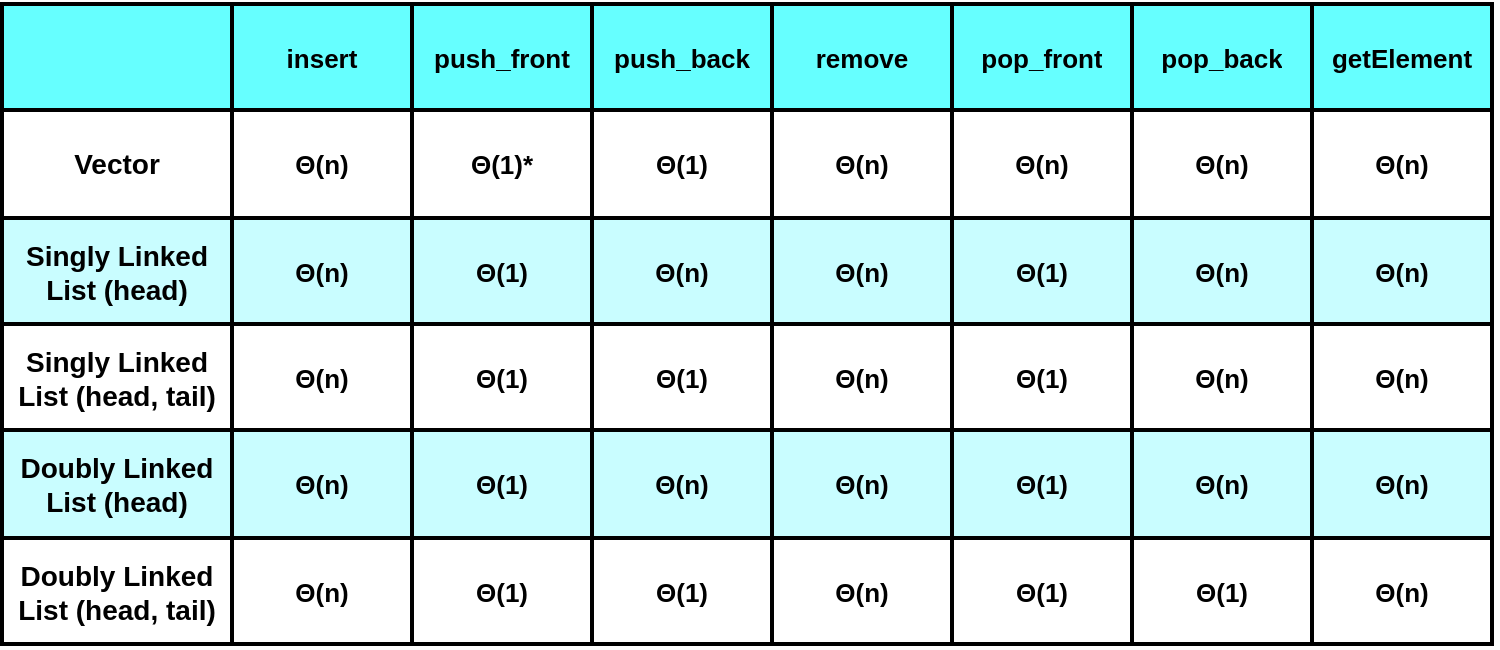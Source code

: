 <mxfile>
    <diagram id="EQwPjUYLHKWZq_4sfKHj" name="Page-1">
        <mxGraphModel dx="1255" dy="768" grid="1" gridSize="10" guides="1" tooltips="1" connect="1" arrows="1" fold="1" page="1" pageScale="1" pageWidth="850" pageHeight="1100" background="#ffffff" math="0" shadow="0">
            <root>
                <mxCell id="0"/>
                <mxCell id="1" parent="0"/>
                <mxCell id="19" value="" style="shape=table;html=1;whiteSpace=wrap;startSize=0;container=1;collapsible=0;childLayout=tableLayout;strokeColor=#000000;strokeWidth=2;fillColor=#FFFFFF;fontColor=#000000;fontSize=13;fontStyle=1;verticalAlign=middle;" parent="1" vertex="1">
                    <mxGeometry x="405" y="40" width="270" height="160" as="geometry"/>
                </mxCell>
                <mxCell id="20" value="" style="shape=tableRow;horizontal=0;startSize=0;swimlaneHead=0;swimlaneBody=0;top=0;left=0;bottom=0;right=0;collapsible=0;dropTarget=0;fillColor=none;points=[[0,0.5],[1,0.5]];portConstraint=eastwest;strokeColor=#000000;strokeWidth=2;fontColor=#000000;fontSize=13;fontStyle=1;verticalAlign=middle;" parent="19" vertex="1">
                    <mxGeometry width="270" height="53" as="geometry"/>
                </mxCell>
                <mxCell id="21" value="remove" style="shape=partialRectangle;html=1;whiteSpace=wrap;connectable=0;fillColor=#66FFFF;top=0;left=0;bottom=0;right=0;overflow=hidden;strokeColor=#66FFFF;strokeWidth=2;fontColor=#000000;fontSize=13;fontStyle=1;verticalAlign=middle;" parent="20" vertex="1">
                    <mxGeometry width="90" height="53" as="geometry">
                        <mxRectangle width="90" height="53" as="alternateBounds"/>
                    </mxGeometry>
                </mxCell>
                <mxCell id="22" value="pop_front" style="shape=partialRectangle;html=1;whiteSpace=wrap;connectable=0;fillColor=#66FFFF;top=0;left=0;bottom=0;right=0;overflow=hidden;strokeColor=#000000;strokeWidth=2;fontColor=#000000;fontSize=13;fontStyle=1;verticalAlign=middle;" parent="20" vertex="1">
                    <mxGeometry x="90" width="90" height="53" as="geometry">
                        <mxRectangle width="90" height="53" as="alternateBounds"/>
                    </mxGeometry>
                </mxCell>
                <mxCell id="23" value="pop_back" style="shape=partialRectangle;html=1;whiteSpace=wrap;connectable=0;fillColor=#66FFFF;top=0;left=0;bottom=0;right=0;overflow=hidden;strokeColor=#000000;strokeWidth=3;fontColor=#000000;fontSize=13;fontStyle=1;verticalAlign=middle;fillStyle=auto;perimeterSpacing=1;labelBorderColor=none;" parent="20" vertex="1">
                    <mxGeometry x="180" width="90" height="53" as="geometry">
                        <mxRectangle width="90" height="53" as="alternateBounds"/>
                    </mxGeometry>
                </mxCell>
                <mxCell id="24" value="" style="shape=tableRow;horizontal=0;startSize=0;swimlaneHead=0;swimlaneBody=0;top=0;left=0;bottom=0;right=0;collapsible=0;dropTarget=0;fillColor=none;points=[[0,0.5],[1,0.5]];portConstraint=eastwest;strokeColor=#000000;strokeWidth=2;fontColor=#000000;fontSize=13;fontStyle=1;verticalAlign=middle;" parent="19" vertex="1">
                    <mxGeometry y="53" width="270" height="54" as="geometry"/>
                </mxCell>
                <mxCell id="25" value="Θ(n)" style="shape=partialRectangle;html=1;whiteSpace=wrap;connectable=0;fillColor=none;top=0;left=0;bottom=0;right=0;overflow=hidden;strokeColor=#000000;strokeWidth=2;fontColor=#000000;fontSize=13;fontStyle=1;verticalAlign=middle;" parent="24" vertex="1">
                    <mxGeometry width="90" height="54" as="geometry">
                        <mxRectangle width="90" height="54" as="alternateBounds"/>
                    </mxGeometry>
                </mxCell>
                <mxCell id="26" value="Θ(n)" style="shape=partialRectangle;html=1;whiteSpace=wrap;connectable=0;fillColor=none;top=0;left=0;bottom=0;right=0;overflow=hidden;strokeColor=#000000;strokeWidth=2;fontColor=#000000;fontSize=13;fontStyle=1;verticalAlign=middle;" parent="24" vertex="1">
                    <mxGeometry x="90" width="90" height="54" as="geometry">
                        <mxRectangle width="90" height="54" as="alternateBounds"/>
                    </mxGeometry>
                </mxCell>
                <mxCell id="27" value="Θ(n)" style="shape=partialRectangle;html=1;whiteSpace=wrap;connectable=0;fillColor=none;top=0;left=0;bottom=0;right=0;overflow=hidden;strokeColor=#000000;strokeWidth=2;fontColor=#000000;fontSize=13;fontStyle=1;verticalAlign=middle;" parent="24" vertex="1">
                    <mxGeometry x="180" width="90" height="54" as="geometry">
                        <mxRectangle width="90" height="54" as="alternateBounds"/>
                    </mxGeometry>
                </mxCell>
                <mxCell id="28" value="" style="shape=tableRow;horizontal=0;startSize=0;swimlaneHead=0;swimlaneBody=0;top=0;left=0;bottom=0;right=0;collapsible=0;dropTarget=0;fillColor=none;points=[[0,0.5],[1,0.5]];portConstraint=eastwest;strokeColor=#000000;strokeWidth=2;fontColor=#000000;fontSize=13;fontStyle=1;verticalAlign=middle;" parent="19" vertex="1">
                    <mxGeometry y="107" width="270" height="53" as="geometry"/>
                </mxCell>
                <mxCell id="29" value="Θ(n)" style="shape=partialRectangle;html=1;whiteSpace=wrap;connectable=0;fillColor=#C9FDFF;top=0;left=0;bottom=0;right=0;overflow=hidden;strokeColor=#000000;strokeWidth=2;fontColor=#000000;fontSize=13;fontStyle=1;verticalAlign=middle;" parent="28" vertex="1">
                    <mxGeometry width="90" height="53" as="geometry">
                        <mxRectangle width="90" height="53" as="alternateBounds"/>
                    </mxGeometry>
                </mxCell>
                <mxCell id="30" value="Θ(1)" style="shape=partialRectangle;html=1;whiteSpace=wrap;connectable=0;fillColor=#C9FDFF;top=0;left=0;bottom=0;right=0;overflow=hidden;strokeColor=#000000;strokeWidth=2;fontColor=#000000;fontSize=13;fontStyle=1;verticalAlign=middle;" parent="28" vertex="1">
                    <mxGeometry x="90" width="90" height="53" as="geometry">
                        <mxRectangle width="90" height="53" as="alternateBounds"/>
                    </mxGeometry>
                </mxCell>
                <mxCell id="31" value="Θ(n)" style="shape=partialRectangle;html=1;whiteSpace=wrap;connectable=0;fillColor=#C9FDFF;top=0;left=0;bottom=0;right=0;overflow=hidden;pointerEvents=1;strokeColor=#000000;strokeWidth=2;fontColor=#000000;fontSize=13;fontStyle=1;verticalAlign=middle;" parent="28" vertex="1">
                    <mxGeometry x="180" width="90" height="53" as="geometry">
                        <mxRectangle width="90" height="53" as="alternateBounds"/>
                    </mxGeometry>
                </mxCell>
                <mxCell id="35" value="getElement" style="rounded=0;whiteSpace=wrap;html=1;strokeColor=#000000;strokeWidth=2;fillColor=#66FFFF;fontColor=#000000;fontSize=13;fontStyle=1;verticalAlign=middle;" parent="1" vertex="1">
                    <mxGeometry x="675" y="40" width="90" height="53" as="geometry"/>
                </mxCell>
                <mxCell id="36" value="Θ(n)" style="rounded=0;whiteSpace=wrap;html=1;strokeColor=#000000;strokeWidth=2;fillColor=#FFFFFF;fontColor=#000000;fontSize=13;fontStyle=1;verticalAlign=middle;" parent="1" vertex="1">
                    <mxGeometry x="675" y="93" width="90" height="54" as="geometry"/>
                </mxCell>
                <mxCell id="37" value="Θ(n)" style="rounded=0;whiteSpace=wrap;html=1;strokeColor=#000000;strokeWidth=2;fillColor=#C9FDFF;fontColor=#000000;fontSize=13;fontStyle=1;verticalAlign=middle;" parent="1" vertex="1">
                    <mxGeometry x="675" y="147" width="90" height="53" as="geometry"/>
                </mxCell>
                <mxCell id="39" value="" style="shape=table;html=1;whiteSpace=wrap;startSize=0;container=1;collapsible=0;childLayout=tableLayout;strokeColor=#000000;strokeWidth=2;fillColor=#FFFFFF;fontColor=#000000;fontSize=13;fontStyle=1;verticalAlign=middle;" parent="1" vertex="1">
                    <mxGeometry x="135" y="40" width="270" height="160" as="geometry"/>
                </mxCell>
                <mxCell id="40" value="" style="shape=tableRow;horizontal=0;startSize=0;swimlaneHead=0;swimlaneBody=0;top=0;left=0;bottom=0;right=0;collapsible=0;dropTarget=0;fillColor=none;points=[[0,0.5],[1,0.5]];portConstraint=eastwest;strokeColor=#000000;strokeWidth=2;fontColor=#000000;fontSize=13;fontStyle=1;verticalAlign=middle;" parent="39" vertex="1">
                    <mxGeometry width="270" height="53" as="geometry"/>
                </mxCell>
                <mxCell id="41" value="insert" style="shape=partialRectangle;html=1;whiteSpace=wrap;connectable=0;fillColor=#66FFFF;top=0;left=0;bottom=0;right=0;overflow=hidden;strokeColor=#000000;strokeWidth=2;fontColor=#000000;fontSize=13;fontStyle=1;verticalAlign=middle;" parent="40" vertex="1">
                    <mxGeometry width="90" height="53" as="geometry">
                        <mxRectangle width="90" height="53" as="alternateBounds"/>
                    </mxGeometry>
                </mxCell>
                <mxCell id="42" value="push_front" style="shape=partialRectangle;html=1;whiteSpace=wrap;connectable=0;fillColor=#66FFFF;top=0;left=0;bottom=0;right=0;overflow=hidden;strokeColor=#000000;strokeWidth=2;fontColor=#000000;fontSize=13;fontStyle=1;verticalAlign=middle;" parent="40" vertex="1">
                    <mxGeometry x="90" width="90" height="53" as="geometry">
                        <mxRectangle width="90" height="53" as="alternateBounds"/>
                    </mxGeometry>
                </mxCell>
                <mxCell id="43" value="push_back" style="shape=partialRectangle;html=1;whiteSpace=wrap;connectable=0;fillColor=#66FFFF;top=0;left=0;bottom=0;right=0;overflow=hidden;strokeColor=#000000;strokeWidth=2;fontColor=#000000;fontSize=13;fontStyle=1;verticalAlign=middle;" parent="40" vertex="1">
                    <mxGeometry x="180" width="90" height="53" as="geometry">
                        <mxRectangle width="90" height="53" as="alternateBounds"/>
                    </mxGeometry>
                </mxCell>
                <mxCell id="44" value="" style="shape=tableRow;horizontal=0;startSize=0;swimlaneHead=0;swimlaneBody=0;top=0;left=0;bottom=0;right=0;collapsible=0;dropTarget=0;fillColor=none;points=[[0,0.5],[1,0.5]];portConstraint=eastwest;strokeColor=#000000;strokeWidth=2;fontColor=#000000;fontSize=13;fontStyle=1;verticalAlign=middle;" parent="39" vertex="1">
                    <mxGeometry y="53" width="270" height="54" as="geometry"/>
                </mxCell>
                <mxCell id="45" value="Θ(n)" style="shape=partialRectangle;html=1;whiteSpace=wrap;connectable=0;fillColor=none;top=0;left=0;bottom=0;right=0;overflow=hidden;strokeColor=#000000;strokeWidth=2;fontColor=#000000;fontSize=13;fontStyle=1;verticalAlign=middle;" parent="44" vertex="1">
                    <mxGeometry width="90" height="54" as="geometry">
                        <mxRectangle width="90" height="54" as="alternateBounds"/>
                    </mxGeometry>
                </mxCell>
                <mxCell id="46" value="Θ(1)*" style="shape=partialRectangle;html=1;whiteSpace=wrap;connectable=0;fillColor=none;top=0;left=0;bottom=0;right=0;overflow=hidden;strokeColor=#000000;strokeWidth=2;fontColor=#000000;fontSize=13;fontStyle=1;verticalAlign=middle;" parent="44" vertex="1">
                    <mxGeometry x="90" width="90" height="54" as="geometry">
                        <mxRectangle width="90" height="54" as="alternateBounds"/>
                    </mxGeometry>
                </mxCell>
                <mxCell id="47" value="Θ(1)" style="shape=partialRectangle;html=1;whiteSpace=wrap;connectable=0;fillColor=none;top=0;left=0;bottom=0;right=0;overflow=hidden;strokeColor=#000000;strokeWidth=2;fontColor=#000000;fontSize=13;fontStyle=1;verticalAlign=middle;" parent="44" vertex="1">
                    <mxGeometry x="180" width="90" height="54" as="geometry">
                        <mxRectangle width="90" height="54" as="alternateBounds"/>
                    </mxGeometry>
                </mxCell>
                <mxCell id="48" value="" style="shape=tableRow;horizontal=0;startSize=0;swimlaneHead=0;swimlaneBody=0;top=0;left=0;bottom=0;right=0;collapsible=0;dropTarget=0;fillColor=#C9FDFF;points=[[0,0.5],[1,0.5]];portConstraint=eastwest;strokeColor=#000000;strokeWidth=2;fontColor=#000000;fontSize=13;fontStyle=1;verticalAlign=middle;" parent="39" vertex="1">
                    <mxGeometry y="107" width="270" height="53" as="geometry"/>
                </mxCell>
                <mxCell id="49" value="Θ(n)" style="shape=partialRectangle;html=1;whiteSpace=wrap;connectable=0;fillColor=#C9FDFF;top=0;left=0;bottom=0;right=0;overflow=hidden;strokeColor=#000000;strokeWidth=2;fontColor=#000000;fontSize=13;fontStyle=1;verticalAlign=middle;" parent="48" vertex="1">
                    <mxGeometry width="90" height="53" as="geometry">
                        <mxRectangle width="90" height="53" as="alternateBounds"/>
                    </mxGeometry>
                </mxCell>
                <mxCell id="50" value="Θ(1)" style="shape=partialRectangle;html=1;whiteSpace=wrap;connectable=0;fillColor=#C9FDFF;top=0;left=0;bottom=0;right=0;overflow=hidden;strokeColor=#000000;strokeWidth=2;fontColor=#000000;fontSize=13;fontStyle=1;verticalAlign=middle;" parent="48" vertex="1">
                    <mxGeometry x="90" width="90" height="53" as="geometry">
                        <mxRectangle width="90" height="53" as="alternateBounds"/>
                    </mxGeometry>
                </mxCell>
                <mxCell id="51" value="Θ(n)" style="shape=partialRectangle;html=1;whiteSpace=wrap;connectable=0;fillColor=none;top=0;left=0;bottom=0;right=0;overflow=hidden;pointerEvents=1;strokeColor=#000000;strokeWidth=2;fontColor=#000000;fontSize=13;fontStyle=1;verticalAlign=middle;" parent="48" vertex="1">
                    <mxGeometry x="180" width="90" height="53" as="geometry">
                        <mxRectangle width="90" height="53" as="alternateBounds"/>
                    </mxGeometry>
                </mxCell>
                <mxCell id="68" value="Vector" style="rounded=0;whiteSpace=wrap;html=1;strokeColor=#000000;strokeWidth=2;fillColor=#FFFFFF;fontColor=#000000;fontSize=14;fontStyle=1" parent="1" vertex="1">
                    <mxGeometry x="20" y="93" width="115" height="54" as="geometry"/>
                </mxCell>
                <mxCell id="69" value="Singly Linked List (head)" style="rounded=0;whiteSpace=wrap;html=1;strokeColor=#000000;strokeWidth=2;fillColor=#C9FDFF;fontColor=#000000;fontSize=14;fontStyle=1" parent="1" vertex="1">
                    <mxGeometry x="20" y="147" width="115" height="53" as="geometry"/>
                </mxCell>
                <mxCell id="71" value="" style="rounded=0;whiteSpace=wrap;html=1;strokeColor=#000000;strokeWidth=2;fillColor=#66FFFF;fontColor=#000000;fontSize=14;fontStyle=1" parent="1" vertex="1">
                    <mxGeometry x="20" y="40" width="115" height="53" as="geometry"/>
                </mxCell>
                <mxCell id="72" value="" style="shape=table;html=1;whiteSpace=wrap;startSize=0;container=1;collapsible=0;childLayout=tableLayout;strokeColor=#000000;strokeWidth=2;fillColor=#FFFFFF;fontColor=#000000;fontSize=13;fontStyle=1;verticalAlign=middle;" parent="1" vertex="1">
                    <mxGeometry x="135" y="200" width="270" height="160" as="geometry"/>
                </mxCell>
                <mxCell id="73" value="" style="shape=tableRow;horizontal=0;startSize=0;swimlaneHead=0;swimlaneBody=0;top=0;left=0;bottom=0;right=0;collapsible=0;dropTarget=0;fillColor=none;points=[[0,0.5],[1,0.5]];portConstraint=eastwest;strokeColor=#000000;strokeWidth=2;fontColor=#000000;fontSize=13;fontStyle=1;verticalAlign=middle;" parent="72" vertex="1">
                    <mxGeometry width="270" height="53" as="geometry"/>
                </mxCell>
                <mxCell id="74" value="Θ(n)" style="shape=partialRectangle;html=1;whiteSpace=wrap;connectable=0;fillColor=none;top=0;left=0;bottom=0;right=0;overflow=hidden;strokeColor=#000000;strokeWidth=2;fontColor=#000000;fontSize=13;fontStyle=1;verticalAlign=middle;" parent="73" vertex="1">
                    <mxGeometry width="90" height="53" as="geometry">
                        <mxRectangle width="90" height="53" as="alternateBounds"/>
                    </mxGeometry>
                </mxCell>
                <mxCell id="75" value="Θ(1)" style="shape=partialRectangle;html=1;whiteSpace=wrap;connectable=0;fillColor=none;top=0;left=0;bottom=0;right=0;overflow=hidden;strokeColor=#000000;strokeWidth=2;fontColor=#000000;fontSize=13;fontStyle=1;verticalAlign=middle;" parent="73" vertex="1">
                    <mxGeometry x="90" width="90" height="53" as="geometry">
                        <mxRectangle width="90" height="53" as="alternateBounds"/>
                    </mxGeometry>
                </mxCell>
                <mxCell id="76" value="Θ(1)" style="shape=partialRectangle;html=1;whiteSpace=wrap;connectable=0;fillColor=none;top=0;left=0;bottom=0;right=0;overflow=hidden;strokeColor=#000000;strokeWidth=2;fontColor=#000000;fontSize=13;fontStyle=1;verticalAlign=middle;" parent="73" vertex="1">
                    <mxGeometry x="180" width="90" height="53" as="geometry">
                        <mxRectangle width="90" height="53" as="alternateBounds"/>
                    </mxGeometry>
                </mxCell>
                <mxCell id="77" value="" style="shape=tableRow;horizontal=0;startSize=0;swimlaneHead=0;swimlaneBody=0;top=0;left=0;bottom=0;right=0;collapsible=0;dropTarget=0;fillColor=none;points=[[0,0.5],[1,0.5]];portConstraint=eastwest;strokeColor=#000000;strokeWidth=2;fontColor=#000000;fontSize=13;fontStyle=1;verticalAlign=middle;" parent="72" vertex="1">
                    <mxGeometry y="53" width="270" height="54" as="geometry"/>
                </mxCell>
                <mxCell id="78" value="Θ(n)" style="shape=partialRectangle;html=1;whiteSpace=wrap;connectable=0;fillColor=#C9FDFF;top=0;left=0;bottom=0;right=0;overflow=hidden;strokeColor=#000000;strokeWidth=2;fontColor=#000000;fontSize=13;fontStyle=1;verticalAlign=middle;" parent="77" vertex="1">
                    <mxGeometry width="90" height="54" as="geometry">
                        <mxRectangle width="90" height="54" as="alternateBounds"/>
                    </mxGeometry>
                </mxCell>
                <mxCell id="79" value="Θ(1)" style="shape=partialRectangle;html=1;whiteSpace=wrap;connectable=0;fillColor=#C9FDFF;top=0;left=0;bottom=0;right=0;overflow=hidden;strokeColor=#000000;strokeWidth=2;fontColor=#000000;fontSize=13;fontStyle=1;verticalAlign=middle;" parent="77" vertex="1">
                    <mxGeometry x="90" width="90" height="54" as="geometry">
                        <mxRectangle width="90" height="54" as="alternateBounds"/>
                    </mxGeometry>
                </mxCell>
                <mxCell id="80" value="Θ(n)" style="shape=partialRectangle;html=1;whiteSpace=wrap;connectable=0;fillColor=#C9FDFF;top=0;left=0;bottom=0;right=0;overflow=hidden;strokeColor=#000000;strokeWidth=2;fontColor=#000000;fontSize=13;fontStyle=1;verticalAlign=middle;" parent="77" vertex="1">
                    <mxGeometry x="180" width="90" height="54" as="geometry">
                        <mxRectangle width="90" height="54" as="alternateBounds"/>
                    </mxGeometry>
                </mxCell>
                <mxCell id="81" value="" style="shape=tableRow;horizontal=0;startSize=0;swimlaneHead=0;swimlaneBody=0;top=0;left=0;bottom=0;right=0;collapsible=0;dropTarget=0;fillColor=none;points=[[0,0.5],[1,0.5]];portConstraint=eastwest;strokeColor=#000000;strokeWidth=2;fontColor=#000000;fontSize=13;fontStyle=1;verticalAlign=middle;" parent="72" vertex="1">
                    <mxGeometry y="107" width="270" height="53" as="geometry"/>
                </mxCell>
                <mxCell id="82" value="Θ(n)" style="shape=partialRectangle;html=1;whiteSpace=wrap;connectable=0;fillColor=none;top=0;left=0;bottom=0;right=0;overflow=hidden;strokeColor=#000000;strokeWidth=2;fontColor=#000000;fontSize=13;fontStyle=1;verticalAlign=middle;" parent="81" vertex="1">
                    <mxGeometry width="90" height="53" as="geometry">
                        <mxRectangle width="90" height="53" as="alternateBounds"/>
                    </mxGeometry>
                </mxCell>
                <mxCell id="83" value="Θ(1)" style="shape=partialRectangle;html=1;whiteSpace=wrap;connectable=0;fillColor=none;top=0;left=0;bottom=0;right=0;overflow=hidden;strokeColor=#000000;strokeWidth=2;fontColor=#000000;fontSize=13;fontStyle=1;verticalAlign=middle;" parent="81" vertex="1">
                    <mxGeometry x="90" width="90" height="53" as="geometry">
                        <mxRectangle width="90" height="53" as="alternateBounds"/>
                    </mxGeometry>
                </mxCell>
                <mxCell id="84" value="Θ(1)" style="shape=partialRectangle;html=1;whiteSpace=wrap;connectable=0;fillColor=none;top=0;left=0;bottom=0;right=0;overflow=hidden;pointerEvents=1;strokeColor=#000000;strokeWidth=2;fontColor=#000000;fontSize=13;fontStyle=1;verticalAlign=middle;" parent="81" vertex="1">
                    <mxGeometry x="180" width="90" height="53" as="geometry">
                        <mxRectangle width="90" height="53" as="alternateBounds"/>
                    </mxGeometry>
                </mxCell>
                <mxCell id="85" value="" style="shape=table;html=1;whiteSpace=wrap;startSize=0;container=1;collapsible=0;childLayout=tableLayout;strokeColor=#000000;strokeWidth=2;fillColor=#FFFFFF;fontColor=#000000;fontSize=13;fontStyle=1;verticalAlign=middle;" parent="1" vertex="1">
                    <mxGeometry x="405" y="200" width="270" height="160" as="geometry"/>
                </mxCell>
                <mxCell id="86" value="" style="shape=tableRow;horizontal=0;startSize=0;swimlaneHead=0;swimlaneBody=0;top=0;left=0;bottom=0;right=0;collapsible=0;dropTarget=0;fillColor=none;points=[[0,0.5],[1,0.5]];portConstraint=eastwest;strokeColor=#000000;strokeWidth=2;fontColor=#000000;fontSize=13;fontStyle=1;verticalAlign=middle;" parent="85" vertex="1">
                    <mxGeometry width="270" height="53" as="geometry"/>
                </mxCell>
                <mxCell id="87" value="Θ(n)" style="shape=partialRectangle;html=1;whiteSpace=wrap;connectable=0;fillColor=none;top=0;left=0;bottom=0;right=0;overflow=hidden;strokeColor=#000000;strokeWidth=2;fontColor=#000000;fontSize=13;fontStyle=1;verticalAlign=middle;" parent="86" vertex="1">
                    <mxGeometry width="90" height="53" as="geometry">
                        <mxRectangle width="90" height="53" as="alternateBounds"/>
                    </mxGeometry>
                </mxCell>
                <mxCell id="88" value="Θ(1)" style="shape=partialRectangle;html=1;whiteSpace=wrap;connectable=0;fillColor=none;top=0;left=0;bottom=0;right=0;overflow=hidden;strokeColor=#000000;strokeWidth=2;fontColor=#000000;fontSize=13;fontStyle=1;verticalAlign=middle;" parent="86" vertex="1">
                    <mxGeometry x="90" width="90" height="53" as="geometry">
                        <mxRectangle width="90" height="53" as="alternateBounds"/>
                    </mxGeometry>
                </mxCell>
                <mxCell id="89" value="Θ(n)" style="shape=partialRectangle;html=1;whiteSpace=wrap;connectable=0;fillColor=none;top=0;left=0;bottom=0;right=0;overflow=hidden;strokeColor=#000000;strokeWidth=2;fontColor=#000000;fontSize=13;fontStyle=1;verticalAlign=middle;" parent="86" vertex="1">
                    <mxGeometry x="180" width="90" height="53" as="geometry">
                        <mxRectangle width="90" height="53" as="alternateBounds"/>
                    </mxGeometry>
                </mxCell>
                <mxCell id="90" value="" style="shape=tableRow;horizontal=0;startSize=0;swimlaneHead=0;swimlaneBody=0;top=0;left=0;bottom=0;right=0;collapsible=0;dropTarget=0;fillColor=none;points=[[0,0.5],[1,0.5]];portConstraint=eastwest;strokeColor=#000000;strokeWidth=2;fontColor=#000000;fontSize=13;fontStyle=1;verticalAlign=middle;" parent="85" vertex="1">
                    <mxGeometry y="53" width="270" height="54" as="geometry"/>
                </mxCell>
                <mxCell id="91" value="Θ(n)" style="shape=partialRectangle;html=1;whiteSpace=wrap;connectable=0;fillColor=#C9FDFF;top=0;left=0;bottom=0;right=0;overflow=hidden;strokeColor=#000000;strokeWidth=2;fontColor=#000000;fontSize=13;fontStyle=1;verticalAlign=middle;" parent="90" vertex="1">
                    <mxGeometry width="90" height="54" as="geometry">
                        <mxRectangle width="90" height="54" as="alternateBounds"/>
                    </mxGeometry>
                </mxCell>
                <mxCell id="92" value="Θ(1)" style="shape=partialRectangle;html=1;whiteSpace=wrap;connectable=0;fillColor=#C9FDFF;top=0;left=0;bottom=0;right=0;overflow=hidden;strokeColor=#000000;strokeWidth=2;fontColor=#000000;fontSize=13;fontStyle=1;verticalAlign=middle;" parent="90" vertex="1">
                    <mxGeometry x="90" width="90" height="54" as="geometry">
                        <mxRectangle width="90" height="54" as="alternateBounds"/>
                    </mxGeometry>
                </mxCell>
                <mxCell id="93" value="Θ(n)" style="shape=partialRectangle;html=1;whiteSpace=wrap;connectable=0;fillColor=#C9FDFF;top=0;left=0;bottom=0;right=0;overflow=hidden;strokeColor=#000000;strokeWidth=2;fontColor=#000000;fontSize=13;fontStyle=1;verticalAlign=middle;gradientColor=none;" parent="90" vertex="1">
                    <mxGeometry x="180" width="90" height="54" as="geometry">
                        <mxRectangle width="90" height="54" as="alternateBounds"/>
                    </mxGeometry>
                </mxCell>
                <mxCell id="94" value="" style="shape=tableRow;horizontal=0;startSize=0;swimlaneHead=0;swimlaneBody=0;top=0;left=0;bottom=0;right=0;collapsible=0;dropTarget=0;fillColor=none;points=[[0,0.5],[1,0.5]];portConstraint=eastwest;strokeColor=#000000;strokeWidth=2;fontColor=#000000;fontSize=13;fontStyle=1;verticalAlign=middle;" parent="85" vertex="1">
                    <mxGeometry y="107" width="270" height="53" as="geometry"/>
                </mxCell>
                <mxCell id="95" value="Θ(n)" style="shape=partialRectangle;html=1;whiteSpace=wrap;connectable=0;fillColor=none;top=0;left=0;bottom=0;right=0;overflow=hidden;strokeColor=#000000;strokeWidth=2;fontColor=#000000;fontSize=13;fontStyle=1;verticalAlign=middle;" parent="94" vertex="1">
                    <mxGeometry width="90" height="53" as="geometry">
                        <mxRectangle width="90" height="53" as="alternateBounds"/>
                    </mxGeometry>
                </mxCell>
                <mxCell id="96" value="Θ(1)" style="shape=partialRectangle;html=1;whiteSpace=wrap;connectable=0;fillColor=none;top=0;left=0;bottom=0;right=0;overflow=hidden;strokeColor=#000000;strokeWidth=2;fontColor=#000000;fontSize=13;fontStyle=1;verticalAlign=middle;" parent="94" vertex="1">
                    <mxGeometry x="90" width="90" height="53" as="geometry">
                        <mxRectangle width="90" height="53" as="alternateBounds"/>
                    </mxGeometry>
                </mxCell>
                <mxCell id="97" value="Θ(1)" style="shape=partialRectangle;html=1;whiteSpace=wrap;connectable=0;fillColor=none;top=0;left=0;bottom=0;right=0;overflow=hidden;pointerEvents=1;strokeColor=#000000;strokeWidth=2;fontColor=#000000;fontSize=13;fontStyle=1;verticalAlign=middle;" parent="94" vertex="1">
                    <mxGeometry x="180" width="90" height="53" as="geometry">
                        <mxRectangle width="90" height="53" as="alternateBounds"/>
                    </mxGeometry>
                </mxCell>
                <mxCell id="98" value="Θ(n)" style="rounded=0;whiteSpace=wrap;html=1;strokeColor=#000000;strokeWidth=2;fillColor=#FFFFFF;fontColor=#000000;fontSize=13;fontStyle=1;verticalAlign=middle;" parent="1" vertex="1">
                    <mxGeometry x="675" y="200" width="90" height="53" as="geometry"/>
                </mxCell>
                <mxCell id="99" value="Θ(n)" style="rounded=0;whiteSpace=wrap;html=1;strokeColor=#000000;strokeWidth=2;fillColor=#C9FDFF;fontColor=#000000;fontSize=13;fontStyle=1;verticalAlign=middle;" parent="1" vertex="1">
                    <mxGeometry x="675" y="253" width="90" height="54" as="geometry"/>
                </mxCell>
                <mxCell id="100" value="Θ(n)" style="rounded=0;whiteSpace=wrap;html=1;strokeColor=#000000;strokeWidth=2;fillColor=#FFFFFF;fontColor=#000000;fontSize=13;fontStyle=1;verticalAlign=middle;" parent="1" vertex="1">
                    <mxGeometry x="675" y="307" width="90" height="53" as="geometry"/>
                </mxCell>
                <mxCell id="101" value="Singly Linked List (head, tail)" style="rounded=0;whiteSpace=wrap;html=1;strokeColor=#000000;strokeWidth=2;fillColor=#FFFFFF;fontColor=#000000;fontSize=14;fontStyle=1" parent="1" vertex="1">
                    <mxGeometry x="20" y="200" width="115" height="53" as="geometry"/>
                </mxCell>
                <mxCell id="102" value="Doubly Linked List (head)" style="rounded=0;whiteSpace=wrap;html=1;strokeColor=#000000;strokeWidth=2;fillColor=#C9FDFF;fontColor=#000000;fontSize=14;fontStyle=1" parent="1" vertex="1">
                    <mxGeometry x="20" y="253" width="115" height="54" as="geometry"/>
                </mxCell>
                <mxCell id="103" value="Doubly Linked List (head, tail)" style="rounded=0;whiteSpace=wrap;html=1;strokeColor=#000000;strokeWidth=2;fillColor=#FFFFFF;fontColor=#000000;fontSize=14;fontStyle=1" parent="1" vertex="1">
                    <mxGeometry x="20" y="307" width="115" height="53" as="geometry"/>
                </mxCell>
                <mxCell id="104" value="" style="endArrow=none;html=1;fontColor=#000000;strokeWidth=2;strokeColor=#000000;" edge="1" parent="1">
                    <mxGeometry width="50" height="50" relative="1" as="geometry">
                        <mxPoint x="225" y="360" as="sourcePoint"/>
                        <mxPoint x="225" y="40" as="targetPoint"/>
                    </mxGeometry>
                </mxCell>
                <mxCell id="105" value="" style="endArrow=none;html=1;fontColor=#000000;strokeWidth=2;strokeColor=#000000;" edge="1" parent="1">
                    <mxGeometry width="50" height="50" relative="1" as="geometry">
                        <mxPoint x="315" y="360" as="sourcePoint"/>
                        <mxPoint x="315" y="40" as="targetPoint"/>
                    </mxGeometry>
                </mxCell>
                <mxCell id="106" value="" style="endArrow=none;html=1;fontColor=#000000;strokeWidth=2;strokeColor=#000000;" edge="1" parent="1">
                    <mxGeometry width="50" height="50" relative="1" as="geometry">
                        <mxPoint x="405" y="360" as="sourcePoint"/>
                        <mxPoint x="405" y="40" as="targetPoint"/>
                    </mxGeometry>
                </mxCell>
                <mxCell id="107" value="" style="endArrow=none;html=1;fontColor=#000000;strokeWidth=2;strokeColor=#000000;" edge="1" parent="1">
                    <mxGeometry width="50" height="50" relative="1" as="geometry">
                        <mxPoint x="495" y="360" as="sourcePoint"/>
                        <mxPoint x="495" y="40" as="targetPoint"/>
                    </mxGeometry>
                </mxCell>
                <mxCell id="108" value="" style="endArrow=none;html=1;fontColor=#000000;strokeWidth=2;strokeColor=#000000;" edge="1" parent="1">
                    <mxGeometry width="50" height="50" relative="1" as="geometry">
                        <mxPoint x="585" y="360" as="sourcePoint"/>
                        <mxPoint x="585" y="40" as="targetPoint"/>
                    </mxGeometry>
                </mxCell>
                <mxCell id="109" value="" style="endArrow=none;html=1;fontColor=#000000;strokeWidth=2;strokeColor=#000000;" edge="1" parent="1">
                    <mxGeometry width="50" height="50" relative="1" as="geometry">
                        <mxPoint x="766" y="93" as="sourcePoint"/>
                        <mxPoint x="135" y="93" as="targetPoint"/>
                    </mxGeometry>
                </mxCell>
                <mxCell id="110" value="" style="endArrow=none;html=1;fontColor=#000000;strokeWidth=2;strokeColor=#000000;" edge="1" parent="1">
                    <mxGeometry width="50" height="50" relative="1" as="geometry">
                        <mxPoint x="765" y="40" as="sourcePoint"/>
                        <mxPoint x="134" y="40" as="targetPoint"/>
                    </mxGeometry>
                </mxCell>
                <mxCell id="111" value="" style="endArrow=none;html=1;fontColor=#000000;strokeWidth=2;strokeColor=#000000;" edge="1" parent="1">
                    <mxGeometry width="50" height="50" relative="1" as="geometry">
                        <mxPoint x="766" y="147" as="sourcePoint"/>
                        <mxPoint x="135" y="147" as="targetPoint"/>
                    </mxGeometry>
                </mxCell>
                <mxCell id="112" value="" style="endArrow=none;html=1;fontColor=#000000;strokeWidth=2;strokeColor=#000000;" edge="1" parent="1">
                    <mxGeometry width="50" height="50" relative="1" as="geometry">
                        <mxPoint x="766" y="253" as="sourcePoint"/>
                        <mxPoint x="135" y="253" as="targetPoint"/>
                    </mxGeometry>
                </mxCell>
                <mxCell id="113" value="" style="endArrow=none;html=1;fontColor=#000000;strokeWidth=2;strokeColor=#000000;" edge="1" parent="1">
                    <mxGeometry width="50" height="50" relative="1" as="geometry">
                        <mxPoint x="765" y="307" as="sourcePoint"/>
                        <mxPoint x="134" y="307" as="targetPoint"/>
                    </mxGeometry>
                </mxCell>
            </root>
        </mxGraphModel>
    </diagram>
</mxfile>